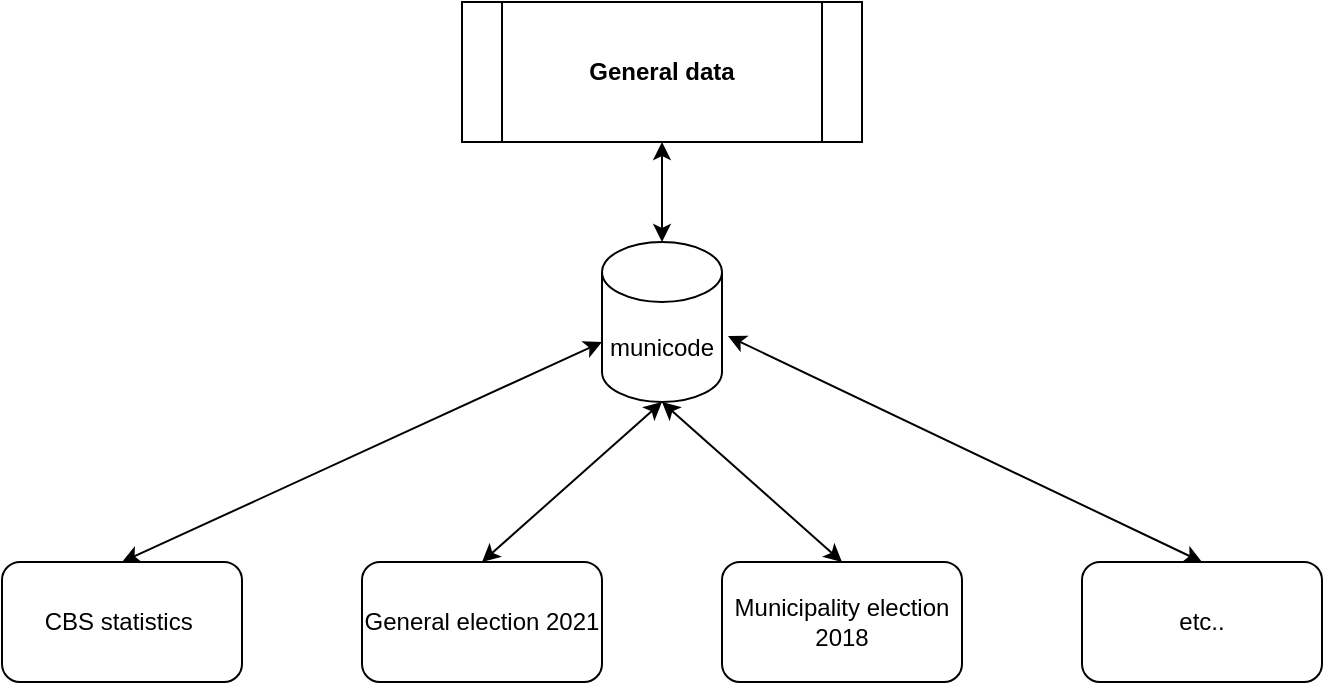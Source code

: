 <mxfile>
    <diagram id="CTP--G3EPr84NHUOETP0" name="Page-1">
        <mxGraphModel dx="816" dy="1419" grid="1" gridSize="10" guides="1" tooltips="1" connect="1" arrows="1" fold="1" page="1" pageScale="1" pageWidth="1169" pageHeight="827" math="0" shadow="0">
            <root>
                <mxCell id="0"/>
                <mxCell id="1" parent="0"/>
                <mxCell id="ZcJ2jhSEPJXUMeHf5aYs-1" value="&lt;b&gt;General data&lt;br&gt;&lt;/b&gt;" style="shape=process;whiteSpace=wrap;html=1;backgroundOutline=1;" parent="1" vertex="1">
                    <mxGeometry x="450" y="240" width="200" height="70" as="geometry"/>
                </mxCell>
                <mxCell id="fvaFa5HgonN7yhLIzjLo-3" value="CBS statistics&amp;nbsp;" style="rounded=1;whiteSpace=wrap;html=1;" parent="1" vertex="1">
                    <mxGeometry x="220" y="520" width="120" height="60" as="geometry"/>
                </mxCell>
                <mxCell id="fvaFa5HgonN7yhLIzjLo-4" value="General election 2021" style="rounded=1;whiteSpace=wrap;html=1;" parent="1" vertex="1">
                    <mxGeometry x="400" y="520" width="120" height="60" as="geometry"/>
                </mxCell>
                <mxCell id="fvaFa5HgonN7yhLIzjLo-5" value="Municipality election 2018" style="rounded=1;whiteSpace=wrap;html=1;" parent="1" vertex="1">
                    <mxGeometry x="580" y="520" width="120" height="60" as="geometry"/>
                </mxCell>
                <mxCell id="fvaFa5HgonN7yhLIzjLo-6" value="etc.." style="rounded=1;whiteSpace=wrap;html=1;" parent="1" vertex="1">
                    <mxGeometry x="760" y="520" width="120" height="60" as="geometry"/>
                </mxCell>
                <mxCell id="fvaFa5HgonN7yhLIzjLo-31" value="municode" style="shape=cylinder3;whiteSpace=wrap;html=1;boundedLbl=1;backgroundOutline=1;size=15;" parent="1" vertex="1">
                    <mxGeometry x="520" y="360" width="60" height="80" as="geometry"/>
                </mxCell>
                <mxCell id="fvaFa5HgonN7yhLIzjLo-36" value="" style="endArrow=classic;startArrow=classic;html=1;exitX=0.5;exitY=0;exitDx=0;exitDy=0;rounded=0;" parent="1" source="fvaFa5HgonN7yhLIzjLo-3" edge="1">
                    <mxGeometry width="50" height="50" relative="1" as="geometry">
                        <mxPoint x="470" y="460" as="sourcePoint"/>
                        <mxPoint x="520" y="410" as="targetPoint"/>
                        <Array as="points"/>
                    </mxGeometry>
                </mxCell>
                <mxCell id="fvaFa5HgonN7yhLIzjLo-40" value="" style="endArrow=classic;startArrow=classic;html=1;entryX=0.5;entryY=0;entryDx=0;entryDy=0;" parent="1" target="fvaFa5HgonN7yhLIzjLo-4" edge="1">
                    <mxGeometry width="50" height="50" relative="1" as="geometry">
                        <mxPoint x="550" y="440" as="sourcePoint"/>
                        <mxPoint x="610" y="400" as="targetPoint"/>
                    </mxGeometry>
                </mxCell>
                <mxCell id="fvaFa5HgonN7yhLIzjLo-42" value="" style="endArrow=classic;startArrow=classic;html=1;entryX=1.05;entryY=0.588;entryDx=0;entryDy=0;exitX=0.5;exitY=0;exitDx=0;exitDy=0;entryPerimeter=0;" parent="1" source="fvaFa5HgonN7yhLIzjLo-6" target="fvaFa5HgonN7yhLIzjLo-31" edge="1">
                    <mxGeometry width="50" height="50" relative="1" as="geometry">
                        <mxPoint x="440" y="500" as="sourcePoint"/>
                        <mxPoint x="600" y="360" as="targetPoint"/>
                    </mxGeometry>
                </mxCell>
                <mxCell id="fvaFa5HgonN7yhLIzjLo-43" value="" style="endArrow=classic;startArrow=classic;html=1;entryX=0.5;entryY=1;entryDx=0;entryDy=0;" parent="1" source="fvaFa5HgonN7yhLIzjLo-31" target="ZcJ2jhSEPJXUMeHf5aYs-1" edge="1">
                    <mxGeometry width="50" height="50" relative="1" as="geometry">
                        <mxPoint x="450" y="510" as="sourcePoint"/>
                        <mxPoint x="610" y="370" as="targetPoint"/>
                    </mxGeometry>
                </mxCell>
                <mxCell id="fvaFa5HgonN7yhLIzjLo-46" value="" style="endArrow=classic;startArrow=classic;html=1;exitX=0.5;exitY=0;exitDx=0;exitDy=0;rounded=0;entryX=0.5;entryY=1;entryDx=0;entryDy=0;entryPerimeter=0;" parent="1" source="fvaFa5HgonN7yhLIzjLo-5" target="fvaFa5HgonN7yhLIzjLo-31" edge="1">
                    <mxGeometry width="50" height="50" relative="1" as="geometry">
                        <mxPoint x="400" y="530" as="sourcePoint"/>
                        <mxPoint x="530" y="420" as="targetPoint"/>
                        <Array as="points"/>
                    </mxGeometry>
                </mxCell>
            </root>
        </mxGraphModel>
    </diagram>
</mxfile>